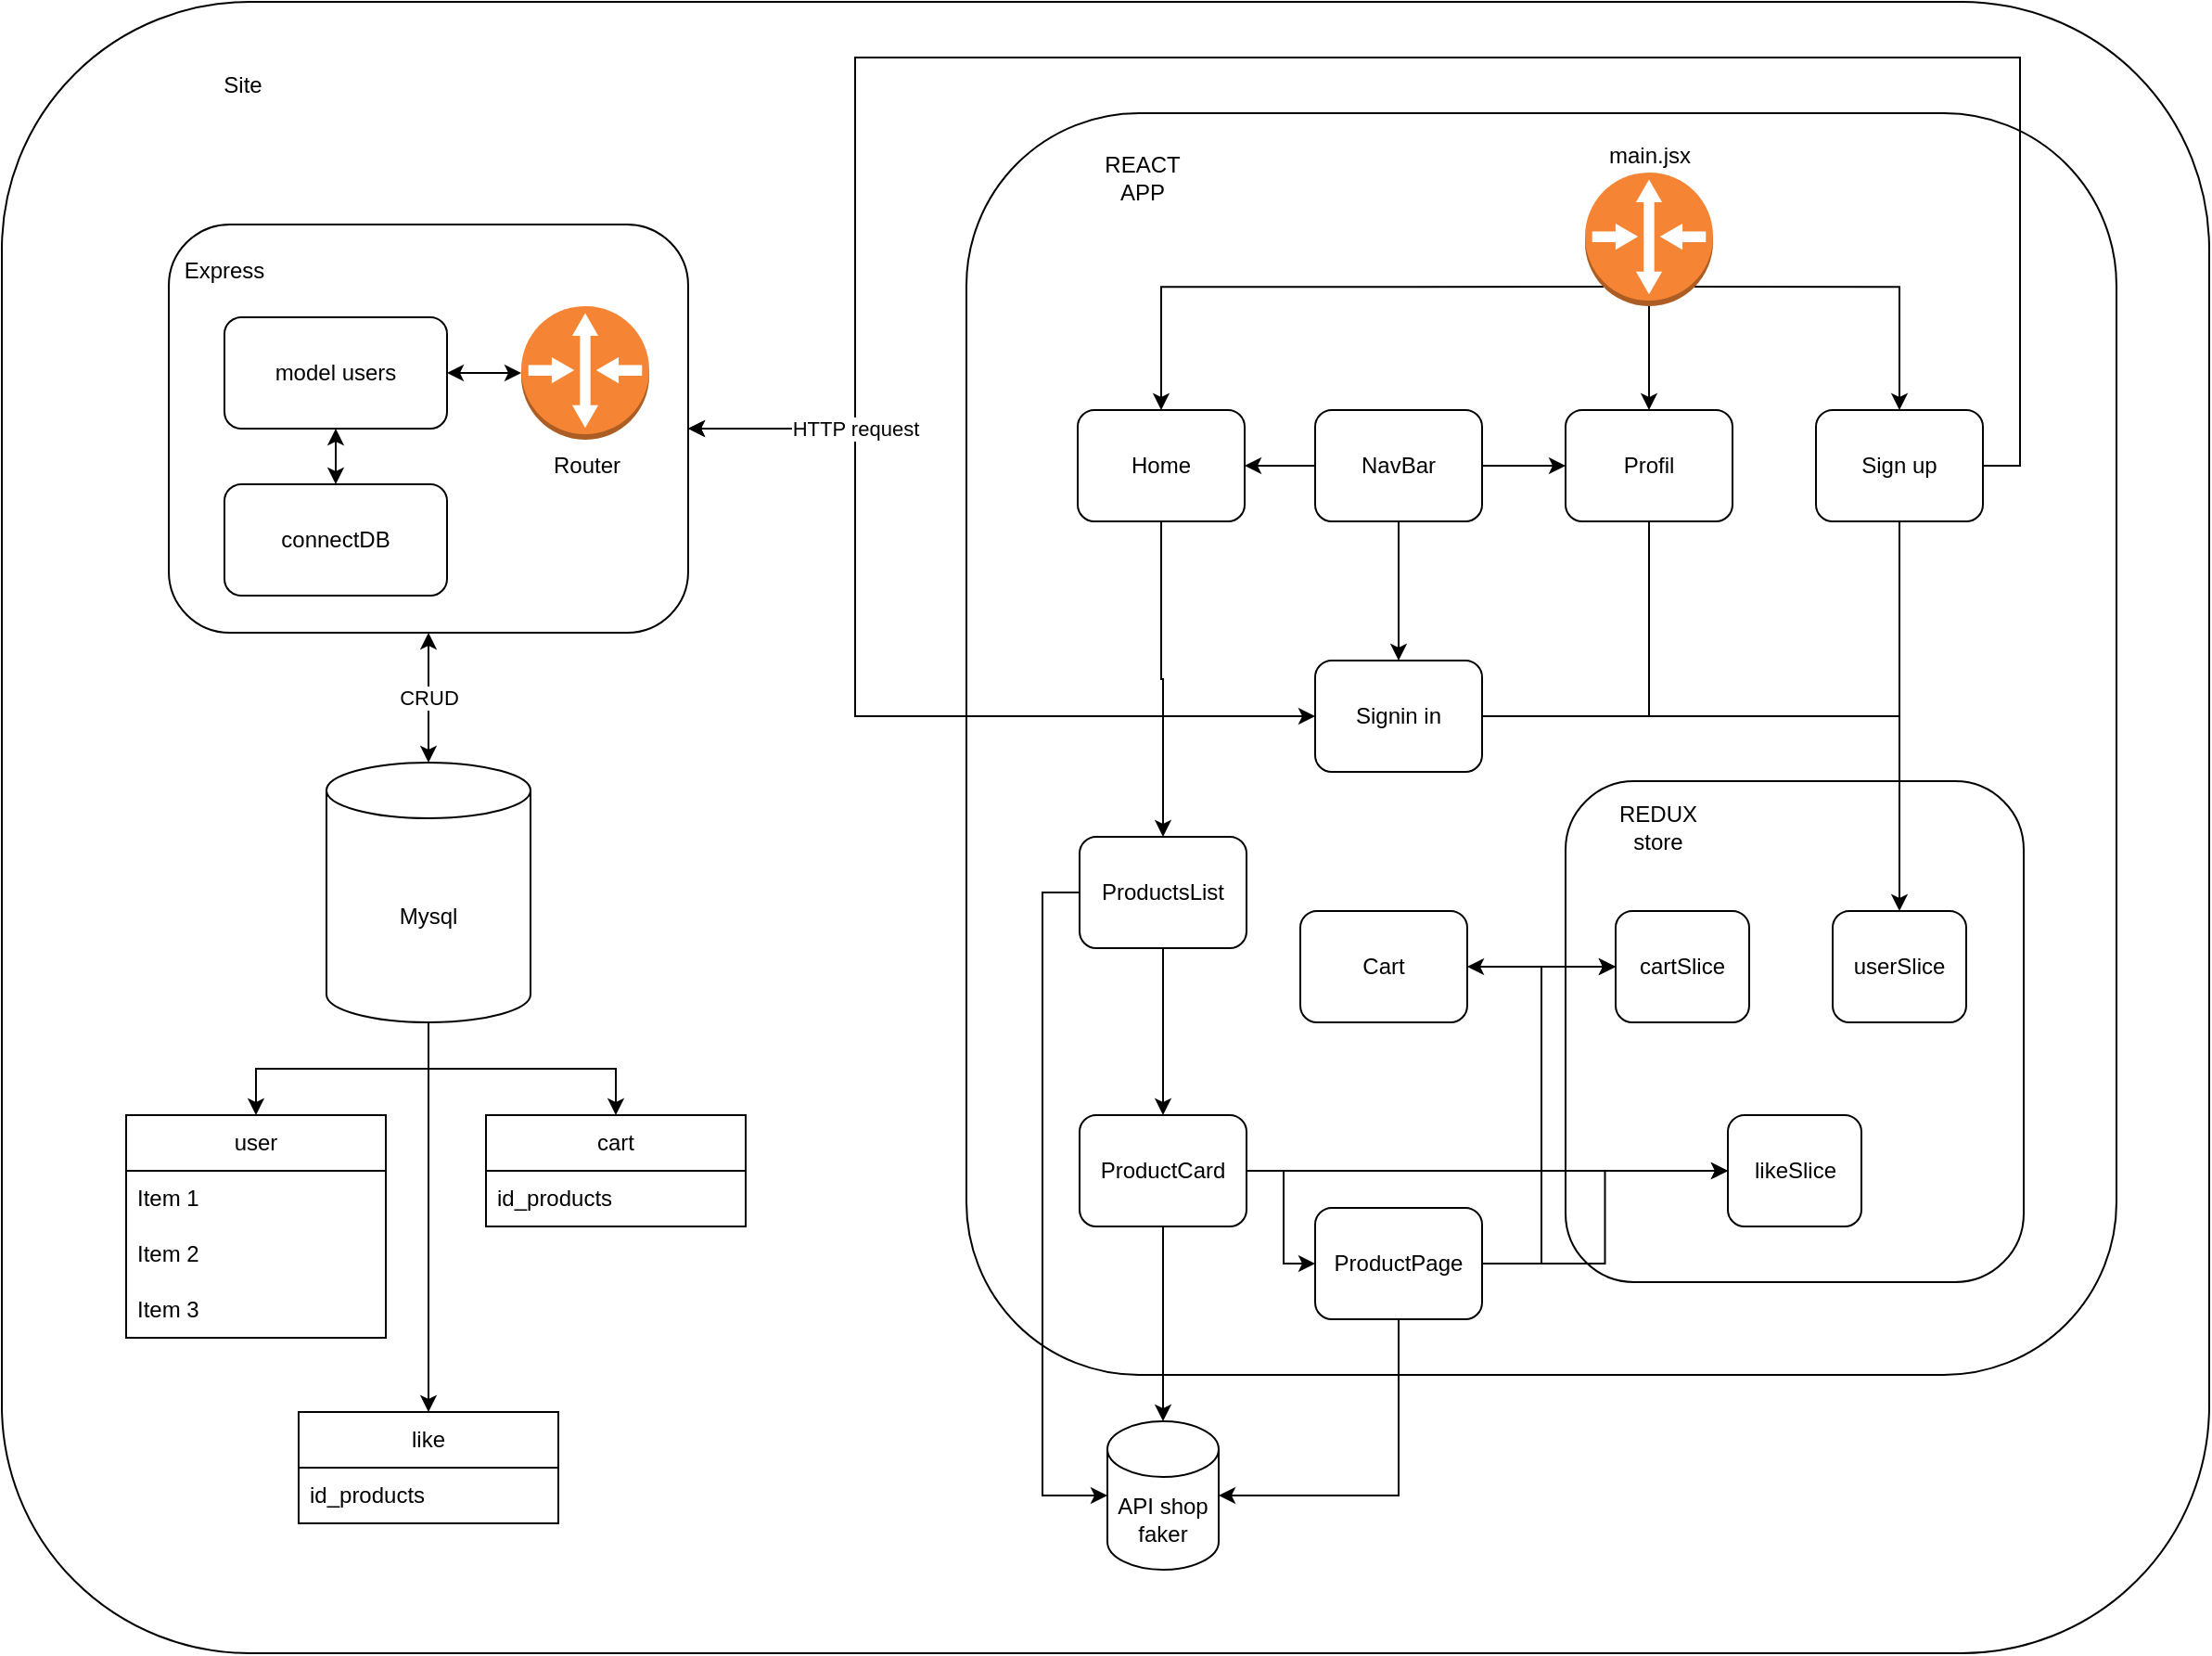 <mxfile version="21.3.8" type="github">
  <diagram name="Page-1" id="rBkqFmkrhK_6UYMwrNMh">
    <mxGraphModel dx="1235" dy="689" grid="1" gridSize="10" guides="1" tooltips="1" connect="1" arrows="1" fold="1" page="1" pageScale="1" pageWidth="827" pageHeight="1169" math="0" shadow="0">
      <root>
        <mxCell id="0" />
        <mxCell id="1" parent="0" />
        <mxCell id="R0rigEqZY1INnh8hitL0-1" value="" style="rounded=1;whiteSpace=wrap;html=1;" vertex="1" parent="1">
          <mxGeometry y="40" width="1190" height="890" as="geometry" />
        </mxCell>
        <mxCell id="R0rigEqZY1INnh8hitL0-2" value="Site" style="text;html=1;strokeColor=none;fillColor=none;align=center;verticalAlign=middle;whiteSpace=wrap;rounded=0;" vertex="1" parent="1">
          <mxGeometry x="100" y="70" width="60" height="30" as="geometry" />
        </mxCell>
        <mxCell id="R0rigEqZY1INnh8hitL0-5" value="" style="rounded=1;whiteSpace=wrap;html=1;" vertex="1" parent="1">
          <mxGeometry x="520" y="100" width="620" height="680" as="geometry" />
        </mxCell>
        <mxCell id="R0rigEqZY1INnh8hitL0-69" style="edgeStyle=orthogonalEdgeStyle;rounded=0;orthogonalLoop=1;jettySize=auto;html=1;exitX=0.5;exitY=1;exitDx=0;exitDy=0;exitPerimeter=0;entryX=0.5;entryY=0;entryDx=0;entryDy=0;" edge="1" parent="1" source="R0rigEqZY1INnh8hitL0-6" target="R0rigEqZY1INnh8hitL0-57">
          <mxGeometry relative="1" as="geometry" />
        </mxCell>
        <mxCell id="R0rigEqZY1INnh8hitL0-70" style="edgeStyle=orthogonalEdgeStyle;rounded=0;orthogonalLoop=1;jettySize=auto;html=1;exitX=0.5;exitY=1;exitDx=0;exitDy=0;exitPerimeter=0;entryX=0.5;entryY=0;entryDx=0;entryDy=0;" edge="1" parent="1" source="R0rigEqZY1INnh8hitL0-6" target="R0rigEqZY1INnh8hitL0-61">
          <mxGeometry relative="1" as="geometry" />
        </mxCell>
        <mxCell id="R0rigEqZY1INnh8hitL0-72" style="edgeStyle=orthogonalEdgeStyle;rounded=0;orthogonalLoop=1;jettySize=auto;html=1;exitX=0.5;exitY=1;exitDx=0;exitDy=0;exitPerimeter=0;entryX=0.5;entryY=0;entryDx=0;entryDy=0;" edge="1" parent="1" source="R0rigEqZY1INnh8hitL0-6" target="R0rigEqZY1INnh8hitL0-65">
          <mxGeometry relative="1" as="geometry" />
        </mxCell>
        <mxCell id="R0rigEqZY1INnh8hitL0-6" value="Mysql" style="shape=cylinder3;whiteSpace=wrap;html=1;boundedLbl=1;backgroundOutline=1;size=15;" vertex="1" parent="1">
          <mxGeometry x="175" y="450" width="110" height="140" as="geometry" />
        </mxCell>
        <mxCell id="R0rigEqZY1INnh8hitL0-7" value="" style="rounded=1;whiteSpace=wrap;html=1;" vertex="1" parent="1">
          <mxGeometry x="90" y="160" width="280" height="220" as="geometry" />
        </mxCell>
        <mxCell id="R0rigEqZY1INnh8hitL0-8" value="REACT APP" style="text;html=1;strokeColor=none;fillColor=none;align=center;verticalAlign=middle;whiteSpace=wrap;rounded=0;" vertex="1" parent="1">
          <mxGeometry x="585" y="120" width="60" height="30" as="geometry" />
        </mxCell>
        <mxCell id="R0rigEqZY1INnh8hitL0-9" style="edgeStyle=orthogonalEdgeStyle;rounded=0;orthogonalLoop=1;jettySize=auto;html=1;exitX=0;exitY=0.5;exitDx=0;exitDy=0;exitPerimeter=0;entryX=1;entryY=0.5;entryDx=0;entryDy=0;startArrow=classic;startFill=1;" edge="1" parent="1" source="R0rigEqZY1INnh8hitL0-10" target="R0rigEqZY1INnh8hitL0-15">
          <mxGeometry relative="1" as="geometry" />
        </mxCell>
        <mxCell id="R0rigEqZY1INnh8hitL0-10" value="Router" style="outlineConnect=0;dashed=0;verticalLabelPosition=bottom;verticalAlign=top;align=center;html=1;shape=mxgraph.aws3.router;fillColor=#F58534;gradientColor=none;" vertex="1" parent="1">
          <mxGeometry x="280" y="204" width="69" height="72" as="geometry" />
        </mxCell>
        <mxCell id="R0rigEqZY1INnh8hitL0-11" value="Express" style="text;html=1;strokeColor=none;fillColor=none;align=center;verticalAlign=middle;whiteSpace=wrap;rounded=0;" vertex="1" parent="1">
          <mxGeometry x="90" y="170" width="60" height="30" as="geometry" />
        </mxCell>
        <mxCell id="R0rigEqZY1INnh8hitL0-12" value="CRUD" style="edgeStyle=orthogonalEdgeStyle;rounded=0;orthogonalLoop=1;jettySize=auto;html=1;entryX=0.5;entryY=0;entryDx=0;entryDy=0;entryPerimeter=0;startArrow=classic;startFill=1;exitX=0.5;exitY=1;exitDx=0;exitDy=0;" edge="1" parent="1" source="R0rigEqZY1INnh8hitL0-7" target="R0rigEqZY1INnh8hitL0-6">
          <mxGeometry relative="1" as="geometry">
            <mxPoint x="180" y="390" as="sourcePoint" />
          </mxGeometry>
        </mxCell>
        <mxCell id="R0rigEqZY1INnh8hitL0-13" style="edgeStyle=orthogonalEdgeStyle;rounded=0;orthogonalLoop=1;jettySize=auto;html=1;exitX=0.5;exitY=0;exitDx=0;exitDy=0;entryX=0.5;entryY=1;entryDx=0;entryDy=0;startArrow=classic;startFill=1;" edge="1" parent="1" source="R0rigEqZY1INnh8hitL0-14" target="R0rigEqZY1INnh8hitL0-15">
          <mxGeometry relative="1" as="geometry" />
        </mxCell>
        <mxCell id="R0rigEqZY1INnh8hitL0-14" value="connectDB" style="rounded=1;whiteSpace=wrap;html=1;" vertex="1" parent="1">
          <mxGeometry x="120" y="300" width="120" height="60" as="geometry" />
        </mxCell>
        <mxCell id="R0rigEqZY1INnh8hitL0-15" value="model users" style="rounded=1;whiteSpace=wrap;html=1;" vertex="1" parent="1">
          <mxGeometry x="120" y="210" width="120" height="60" as="geometry" />
        </mxCell>
        <mxCell id="R0rigEqZY1INnh8hitL0-16" style="edgeStyle=orthogonalEdgeStyle;rounded=0;orthogonalLoop=1;jettySize=auto;html=1;exitX=0.145;exitY=0.855;exitDx=0;exitDy=0;exitPerimeter=0;entryX=0.5;entryY=0;entryDx=0;entryDy=0;" edge="1" parent="1" source="R0rigEqZY1INnh8hitL0-19" target="R0rigEqZY1INnh8hitL0-20">
          <mxGeometry relative="1" as="geometry" />
        </mxCell>
        <mxCell id="R0rigEqZY1INnh8hitL0-17" style="edgeStyle=orthogonalEdgeStyle;rounded=0;orthogonalLoop=1;jettySize=auto;html=1;exitX=0.5;exitY=1;exitDx=0;exitDy=0;exitPerimeter=0;entryX=0.5;entryY=0;entryDx=0;entryDy=0;" edge="1" parent="1" source="R0rigEqZY1INnh8hitL0-19" target="R0rigEqZY1INnh8hitL0-21">
          <mxGeometry relative="1" as="geometry" />
        </mxCell>
        <mxCell id="R0rigEqZY1INnh8hitL0-18" style="edgeStyle=orthogonalEdgeStyle;rounded=0;orthogonalLoop=1;jettySize=auto;html=1;exitX=0.855;exitY=0.855;exitDx=0;exitDy=0;exitPerimeter=0;" edge="1" parent="1" source="R0rigEqZY1INnh8hitL0-19" target="R0rigEqZY1INnh8hitL0-22">
          <mxGeometry relative="1" as="geometry" />
        </mxCell>
        <mxCell id="R0rigEqZY1INnh8hitL0-19" value="main.jsx" style="outlineConnect=0;dashed=0;verticalLabelPosition=top;verticalAlign=bottom;align=center;html=1;shape=mxgraph.aws3.router;fillColor=#F58534;gradientColor=none;labelPosition=center;" vertex="1" parent="1">
          <mxGeometry x="853.5" y="132" width="69" height="72" as="geometry" />
        </mxCell>
        <mxCell id="R0rigEqZY1INnh8hitL0-42" style="edgeStyle=orthogonalEdgeStyle;rounded=0;orthogonalLoop=1;jettySize=auto;html=1;exitX=0.5;exitY=1;exitDx=0;exitDy=0;entryX=0.5;entryY=0;entryDx=0;entryDy=0;" edge="1" parent="1" source="R0rigEqZY1INnh8hitL0-20" target="R0rigEqZY1INnh8hitL0-40">
          <mxGeometry relative="1" as="geometry" />
        </mxCell>
        <mxCell id="R0rigEqZY1INnh8hitL0-20" value="Home" style="rounded=1;whiteSpace=wrap;html=1;" vertex="1" parent="1">
          <mxGeometry x="580" y="260" width="90" height="60" as="geometry" />
        </mxCell>
        <mxCell id="R0rigEqZY1INnh8hitL0-49" style="edgeStyle=orthogonalEdgeStyle;rounded=0;orthogonalLoop=1;jettySize=auto;html=1;exitX=0.5;exitY=1;exitDx=0;exitDy=0;entryX=0.5;entryY=0;entryDx=0;entryDy=0;" edge="1" parent="1" source="R0rigEqZY1INnh8hitL0-21" target="R0rigEqZY1INnh8hitL0-37">
          <mxGeometry relative="1" as="geometry" />
        </mxCell>
        <mxCell id="R0rigEqZY1INnh8hitL0-21" value="Profil" style="rounded=1;whiteSpace=wrap;html=1;" vertex="1" parent="1">
          <mxGeometry x="843" y="260" width="90" height="60" as="geometry" />
        </mxCell>
        <mxCell id="R0rigEqZY1INnh8hitL0-56" style="edgeStyle=orthogonalEdgeStyle;rounded=0;orthogonalLoop=1;jettySize=auto;html=1;exitX=1;exitY=0.5;exitDx=0;exitDy=0;entryX=1;entryY=0.5;entryDx=0;entryDy=0;" edge="1" parent="1" source="R0rigEqZY1INnh8hitL0-22" target="R0rigEqZY1INnh8hitL0-7">
          <mxGeometry relative="1" as="geometry">
            <Array as="points">
              <mxPoint x="1088" y="290" />
              <mxPoint x="1088" y="70" />
              <mxPoint x="460" y="70" />
              <mxPoint x="460" y="270" />
            </Array>
          </mxGeometry>
        </mxCell>
        <mxCell id="R0rigEqZY1INnh8hitL0-22" value="Sign up" style="rounded=1;whiteSpace=wrap;html=1;" vertex="1" parent="1">
          <mxGeometry x="978" y="260" width="90" height="60" as="geometry" />
        </mxCell>
        <mxCell id="R0rigEqZY1INnh8hitL0-25" style="edgeStyle=orthogonalEdgeStyle;rounded=0;orthogonalLoop=1;jettySize=auto;html=1;exitX=0.5;exitY=1;exitDx=0;exitDy=0;entryX=0.5;entryY=0;entryDx=0;entryDy=0;" edge="1" parent="1" source="R0rigEqZY1INnh8hitL0-26" target="R0rigEqZY1INnh8hitL0-27">
          <mxGeometry relative="1" as="geometry" />
        </mxCell>
        <mxCell id="R0rigEqZY1INnh8hitL0-45" style="edgeStyle=orthogonalEdgeStyle;rounded=0;orthogonalLoop=1;jettySize=auto;html=1;exitX=0;exitY=0.5;exitDx=0;exitDy=0;" edge="1" parent="1" source="R0rigEqZY1INnh8hitL0-26" target="R0rigEqZY1INnh8hitL0-20">
          <mxGeometry relative="1" as="geometry" />
        </mxCell>
        <mxCell id="R0rigEqZY1INnh8hitL0-46" style="edgeStyle=orthogonalEdgeStyle;rounded=0;orthogonalLoop=1;jettySize=auto;html=1;exitX=1;exitY=0.5;exitDx=0;exitDy=0;entryX=0;entryY=0.5;entryDx=0;entryDy=0;" edge="1" parent="1" source="R0rigEqZY1INnh8hitL0-26" target="R0rigEqZY1INnh8hitL0-21">
          <mxGeometry relative="1" as="geometry" />
        </mxCell>
        <mxCell id="R0rigEqZY1INnh8hitL0-26" value="NavBar" style="rounded=1;whiteSpace=wrap;html=1;" vertex="1" parent="1">
          <mxGeometry x="708" y="260" width="90" height="60" as="geometry" />
        </mxCell>
        <mxCell id="R0rigEqZY1INnh8hitL0-50" style="edgeStyle=orthogonalEdgeStyle;rounded=0;orthogonalLoop=1;jettySize=auto;html=1;exitX=1;exitY=0.5;exitDx=0;exitDy=0;entryX=0.5;entryY=0;entryDx=0;entryDy=0;" edge="1" parent="1" source="R0rigEqZY1INnh8hitL0-27" target="R0rigEqZY1INnh8hitL0-37">
          <mxGeometry relative="1" as="geometry" />
        </mxCell>
        <mxCell id="R0rigEqZY1INnh8hitL0-27" value="Signin in" style="rounded=1;whiteSpace=wrap;html=1;" vertex="1" parent="1">
          <mxGeometry x="708" y="395" width="90" height="60" as="geometry" />
        </mxCell>
        <mxCell id="R0rigEqZY1INnh8hitL0-31" style="edgeStyle=orthogonalEdgeStyle;rounded=0;orthogonalLoop=1;jettySize=auto;html=1;exitX=0.5;exitY=1;exitDx=0;exitDy=0;entryX=0.5;entryY=0;entryDx=0;entryDy=0;entryPerimeter=0;" edge="1" parent="1" source="R0rigEqZY1INnh8hitL0-28" target="R0rigEqZY1INnh8hitL0-30">
          <mxGeometry relative="1" as="geometry" />
        </mxCell>
        <mxCell id="R0rigEqZY1INnh8hitL0-79" style="edgeStyle=orthogonalEdgeStyle;rounded=0;orthogonalLoop=1;jettySize=auto;html=1;exitX=1;exitY=0.5;exitDx=0;exitDy=0;entryX=0;entryY=0.5;entryDx=0;entryDy=0;" edge="1" parent="1" source="R0rigEqZY1INnh8hitL0-28" target="R0rigEqZY1INnh8hitL0-74">
          <mxGeometry relative="1" as="geometry" />
        </mxCell>
        <mxCell id="R0rigEqZY1INnh8hitL0-88" style="edgeStyle=orthogonalEdgeStyle;rounded=0;orthogonalLoop=1;jettySize=auto;html=1;exitX=1;exitY=0.5;exitDx=0;exitDy=0;entryX=0;entryY=0.5;entryDx=0;entryDy=0;" edge="1" parent="1" source="R0rigEqZY1INnh8hitL0-28" target="R0rigEqZY1INnh8hitL0-38">
          <mxGeometry relative="1" as="geometry">
            <Array as="points">
              <mxPoint x="830" y="670" />
              <mxPoint x="830" y="560" />
            </Array>
          </mxGeometry>
        </mxCell>
        <mxCell id="R0rigEqZY1INnh8hitL0-28" value="ProductCard" style="rounded=1;whiteSpace=wrap;html=1;" vertex="1" parent="1">
          <mxGeometry x="581" y="640" width="90" height="60" as="geometry" />
        </mxCell>
        <mxCell id="R0rigEqZY1INnh8hitL0-30" value="API shop faker" style="shape=cylinder3;whiteSpace=wrap;html=1;boundedLbl=1;backgroundOutline=1;size=15;" vertex="1" parent="1">
          <mxGeometry x="596" y="805" width="60" height="80" as="geometry" />
        </mxCell>
        <mxCell id="R0rigEqZY1INnh8hitL0-35" value="" style="rounded=1;whiteSpace=wrap;html=1;" vertex="1" parent="1">
          <mxGeometry x="843" y="460" width="247" height="270" as="geometry" />
        </mxCell>
        <mxCell id="R0rigEqZY1INnh8hitL0-36" value="REDUX store" style="text;html=1;strokeColor=none;fillColor=none;align=center;verticalAlign=middle;whiteSpace=wrap;rounded=0;" vertex="1" parent="1">
          <mxGeometry x="862.5" y="470" width="60" height="30" as="geometry" />
        </mxCell>
        <mxCell id="R0rigEqZY1INnh8hitL0-37" value="userSlice" style="rounded=1;whiteSpace=wrap;html=1;" vertex="1" parent="1">
          <mxGeometry x="987" y="530" width="72" height="60" as="geometry" />
        </mxCell>
        <mxCell id="R0rigEqZY1INnh8hitL0-38" value="cartSlice" style="rounded=1;whiteSpace=wrap;html=1;" vertex="1" parent="1">
          <mxGeometry x="870" y="530" width="72" height="60" as="geometry" />
        </mxCell>
        <mxCell id="R0rigEqZY1INnh8hitL0-39" value="likeSlice" style="rounded=1;whiteSpace=wrap;html=1;" vertex="1" parent="1">
          <mxGeometry x="930.5" y="640" width="72" height="60" as="geometry" />
        </mxCell>
        <mxCell id="R0rigEqZY1INnh8hitL0-41" style="edgeStyle=orthogonalEdgeStyle;rounded=0;orthogonalLoop=1;jettySize=auto;html=1;exitX=0.5;exitY=1;exitDx=0;exitDy=0;entryX=0.5;entryY=0;entryDx=0;entryDy=0;" edge="1" parent="1" source="R0rigEqZY1INnh8hitL0-40" target="R0rigEqZY1INnh8hitL0-28">
          <mxGeometry relative="1" as="geometry" />
        </mxCell>
        <mxCell id="R0rigEqZY1INnh8hitL0-44" style="edgeStyle=orthogonalEdgeStyle;rounded=0;orthogonalLoop=1;jettySize=auto;html=1;exitX=0;exitY=0.5;exitDx=0;exitDy=0;entryX=0;entryY=0.5;entryDx=0;entryDy=0;entryPerimeter=0;" edge="1" parent="1" source="R0rigEqZY1INnh8hitL0-40" target="R0rigEqZY1INnh8hitL0-30">
          <mxGeometry relative="1" as="geometry" />
        </mxCell>
        <mxCell id="R0rigEqZY1INnh8hitL0-40" value="ProductsList" style="rounded=1;whiteSpace=wrap;html=1;" vertex="1" parent="1">
          <mxGeometry x="581" y="490" width="90" height="60" as="geometry" />
        </mxCell>
        <mxCell id="R0rigEqZY1INnh8hitL0-48" style="edgeStyle=orthogonalEdgeStyle;rounded=0;orthogonalLoop=1;jettySize=auto;html=1;exitX=0.5;exitY=1;exitDx=0;exitDy=0;" edge="1" parent="1" source="R0rigEqZY1INnh8hitL0-22" target="R0rigEqZY1INnh8hitL0-37">
          <mxGeometry relative="1" as="geometry" />
        </mxCell>
        <mxCell id="R0rigEqZY1INnh8hitL0-3" style="edgeStyle=orthogonalEdgeStyle;rounded=0;orthogonalLoop=1;jettySize=auto;html=1;exitX=0;exitY=0.5;exitDx=0;exitDy=0;entryX=1;entryY=0.5;entryDx=0;entryDy=0;startArrow=classic;startFill=1;" edge="1" parent="1" source="R0rigEqZY1INnh8hitL0-27" target="R0rigEqZY1INnh8hitL0-7">
          <mxGeometry relative="1" as="geometry">
            <Array as="points">
              <mxPoint x="460" y="425" />
              <mxPoint x="460" y="270" />
            </Array>
          </mxGeometry>
        </mxCell>
        <mxCell id="R0rigEqZY1INnh8hitL0-4" value="HTTP request" style="edgeLabel;html=1;align=center;verticalAlign=middle;resizable=0;points=[];" vertex="1" connectable="0" parent="R0rigEqZY1INnh8hitL0-3">
          <mxGeometry x="0.157" y="-2" relative="1" as="geometry">
            <mxPoint x="-2" y="-118" as="offset" />
          </mxGeometry>
        </mxCell>
        <mxCell id="R0rigEqZY1INnh8hitL0-57" value="user" style="swimlane;fontStyle=0;childLayout=stackLayout;horizontal=1;startSize=30;horizontalStack=0;resizeParent=1;resizeParentMax=0;resizeLast=0;collapsible=1;marginBottom=0;whiteSpace=wrap;html=1;" vertex="1" parent="1">
          <mxGeometry x="67" y="640" width="140" height="120" as="geometry" />
        </mxCell>
        <mxCell id="R0rigEqZY1INnh8hitL0-58" value="Item 1" style="text;strokeColor=none;fillColor=none;align=left;verticalAlign=middle;spacingLeft=4;spacingRight=4;overflow=hidden;points=[[0,0.5],[1,0.5]];portConstraint=eastwest;rotatable=0;whiteSpace=wrap;html=1;" vertex="1" parent="R0rigEqZY1INnh8hitL0-57">
          <mxGeometry y="30" width="140" height="30" as="geometry" />
        </mxCell>
        <mxCell id="R0rigEqZY1INnh8hitL0-59" value="Item 2" style="text;strokeColor=none;fillColor=none;align=left;verticalAlign=middle;spacingLeft=4;spacingRight=4;overflow=hidden;points=[[0,0.5],[1,0.5]];portConstraint=eastwest;rotatable=0;whiteSpace=wrap;html=1;" vertex="1" parent="R0rigEqZY1INnh8hitL0-57">
          <mxGeometry y="60" width="140" height="30" as="geometry" />
        </mxCell>
        <mxCell id="R0rigEqZY1INnh8hitL0-60" value="Item 3" style="text;strokeColor=none;fillColor=none;align=left;verticalAlign=middle;spacingLeft=4;spacingRight=4;overflow=hidden;points=[[0,0.5],[1,0.5]];portConstraint=eastwest;rotatable=0;whiteSpace=wrap;html=1;" vertex="1" parent="R0rigEqZY1INnh8hitL0-57">
          <mxGeometry y="90" width="140" height="30" as="geometry" />
        </mxCell>
        <mxCell id="R0rigEqZY1INnh8hitL0-61" value="cart" style="swimlane;fontStyle=0;childLayout=stackLayout;horizontal=1;startSize=30;horizontalStack=0;resizeParent=1;resizeParentMax=0;resizeLast=0;collapsible=1;marginBottom=0;whiteSpace=wrap;html=1;" vertex="1" parent="1">
          <mxGeometry x="261" y="640" width="140" height="60" as="geometry" />
        </mxCell>
        <mxCell id="R0rigEqZY1INnh8hitL0-62" value="id_products" style="text;strokeColor=none;fillColor=none;align=left;verticalAlign=middle;spacingLeft=4;spacingRight=4;overflow=hidden;points=[[0,0.5],[1,0.5]];portConstraint=eastwest;rotatable=0;whiteSpace=wrap;html=1;" vertex="1" parent="R0rigEqZY1INnh8hitL0-61">
          <mxGeometry y="30" width="140" height="30" as="geometry" />
        </mxCell>
        <mxCell id="R0rigEqZY1INnh8hitL0-65" value="like" style="swimlane;fontStyle=0;childLayout=stackLayout;horizontal=1;startSize=30;horizontalStack=0;resizeParent=1;resizeParentMax=0;resizeLast=0;collapsible=1;marginBottom=0;whiteSpace=wrap;html=1;" vertex="1" parent="1">
          <mxGeometry x="160" y="800" width="140" height="60" as="geometry" />
        </mxCell>
        <mxCell id="R0rigEqZY1INnh8hitL0-66" value="id_products" style="text;strokeColor=none;fillColor=none;align=left;verticalAlign=middle;spacingLeft=4;spacingRight=4;overflow=hidden;points=[[0,0.5],[1,0.5]];portConstraint=eastwest;rotatable=0;whiteSpace=wrap;html=1;" vertex="1" parent="R0rigEqZY1INnh8hitL0-65">
          <mxGeometry y="30" width="140" height="30" as="geometry" />
        </mxCell>
        <mxCell id="R0rigEqZY1INnh8hitL0-89" style="edgeStyle=orthogonalEdgeStyle;rounded=0;orthogonalLoop=1;jettySize=auto;html=1;exitX=1;exitY=0.5;exitDx=0;exitDy=0;entryX=0;entryY=0.5;entryDx=0;entryDy=0;startArrow=classic;startFill=1;" edge="1" parent="1" source="R0rigEqZY1INnh8hitL0-73" target="R0rigEqZY1INnh8hitL0-38">
          <mxGeometry relative="1" as="geometry" />
        </mxCell>
        <mxCell id="R0rigEqZY1INnh8hitL0-73" value="Cart" style="rounded=1;whiteSpace=wrap;html=1;" vertex="1" parent="1">
          <mxGeometry x="700" y="530" width="90" height="60" as="geometry" />
        </mxCell>
        <mxCell id="R0rigEqZY1INnh8hitL0-83" style="edgeStyle=orthogonalEdgeStyle;rounded=0;orthogonalLoop=1;jettySize=auto;html=1;exitX=1;exitY=0.5;exitDx=0;exitDy=0;entryX=0;entryY=0.5;entryDx=0;entryDy=0;" edge="1" parent="1" source="R0rigEqZY1INnh8hitL0-74" target="R0rigEqZY1INnh8hitL0-39">
          <mxGeometry relative="1" as="geometry" />
        </mxCell>
        <mxCell id="R0rigEqZY1INnh8hitL0-84" style="edgeStyle=orthogonalEdgeStyle;rounded=0;orthogonalLoop=1;jettySize=auto;html=1;exitX=1;exitY=0.5;exitDx=0;exitDy=0;entryX=0;entryY=0.5;entryDx=0;entryDy=0;" edge="1" parent="1" source="R0rigEqZY1INnh8hitL0-74" target="R0rigEqZY1INnh8hitL0-38">
          <mxGeometry relative="1" as="geometry">
            <Array as="points">
              <mxPoint x="830" y="720" />
              <mxPoint x="830" y="560" />
            </Array>
          </mxGeometry>
        </mxCell>
        <mxCell id="R0rigEqZY1INnh8hitL0-87" style="edgeStyle=orthogonalEdgeStyle;rounded=0;orthogonalLoop=1;jettySize=auto;html=1;exitX=0.5;exitY=1;exitDx=0;exitDy=0;entryX=1;entryY=0.5;entryDx=0;entryDy=0;entryPerimeter=0;" edge="1" parent="1" source="R0rigEqZY1INnh8hitL0-74" target="R0rigEqZY1INnh8hitL0-30">
          <mxGeometry relative="1" as="geometry" />
        </mxCell>
        <mxCell id="R0rigEqZY1INnh8hitL0-74" value="ProductPage" style="rounded=1;whiteSpace=wrap;html=1;" vertex="1" parent="1">
          <mxGeometry x="708" y="690" width="90" height="60" as="geometry" />
        </mxCell>
        <mxCell id="R0rigEqZY1INnh8hitL0-85" style="edgeStyle=orthogonalEdgeStyle;rounded=0;orthogonalLoop=1;jettySize=auto;html=1;exitX=1;exitY=0.5;exitDx=0;exitDy=0;entryX=0;entryY=0.5;entryDx=0;entryDy=0;" edge="1" parent="1" source="R0rigEqZY1INnh8hitL0-28" target="R0rigEqZY1INnh8hitL0-39">
          <mxGeometry relative="1" as="geometry" />
        </mxCell>
      </root>
    </mxGraphModel>
  </diagram>
</mxfile>
